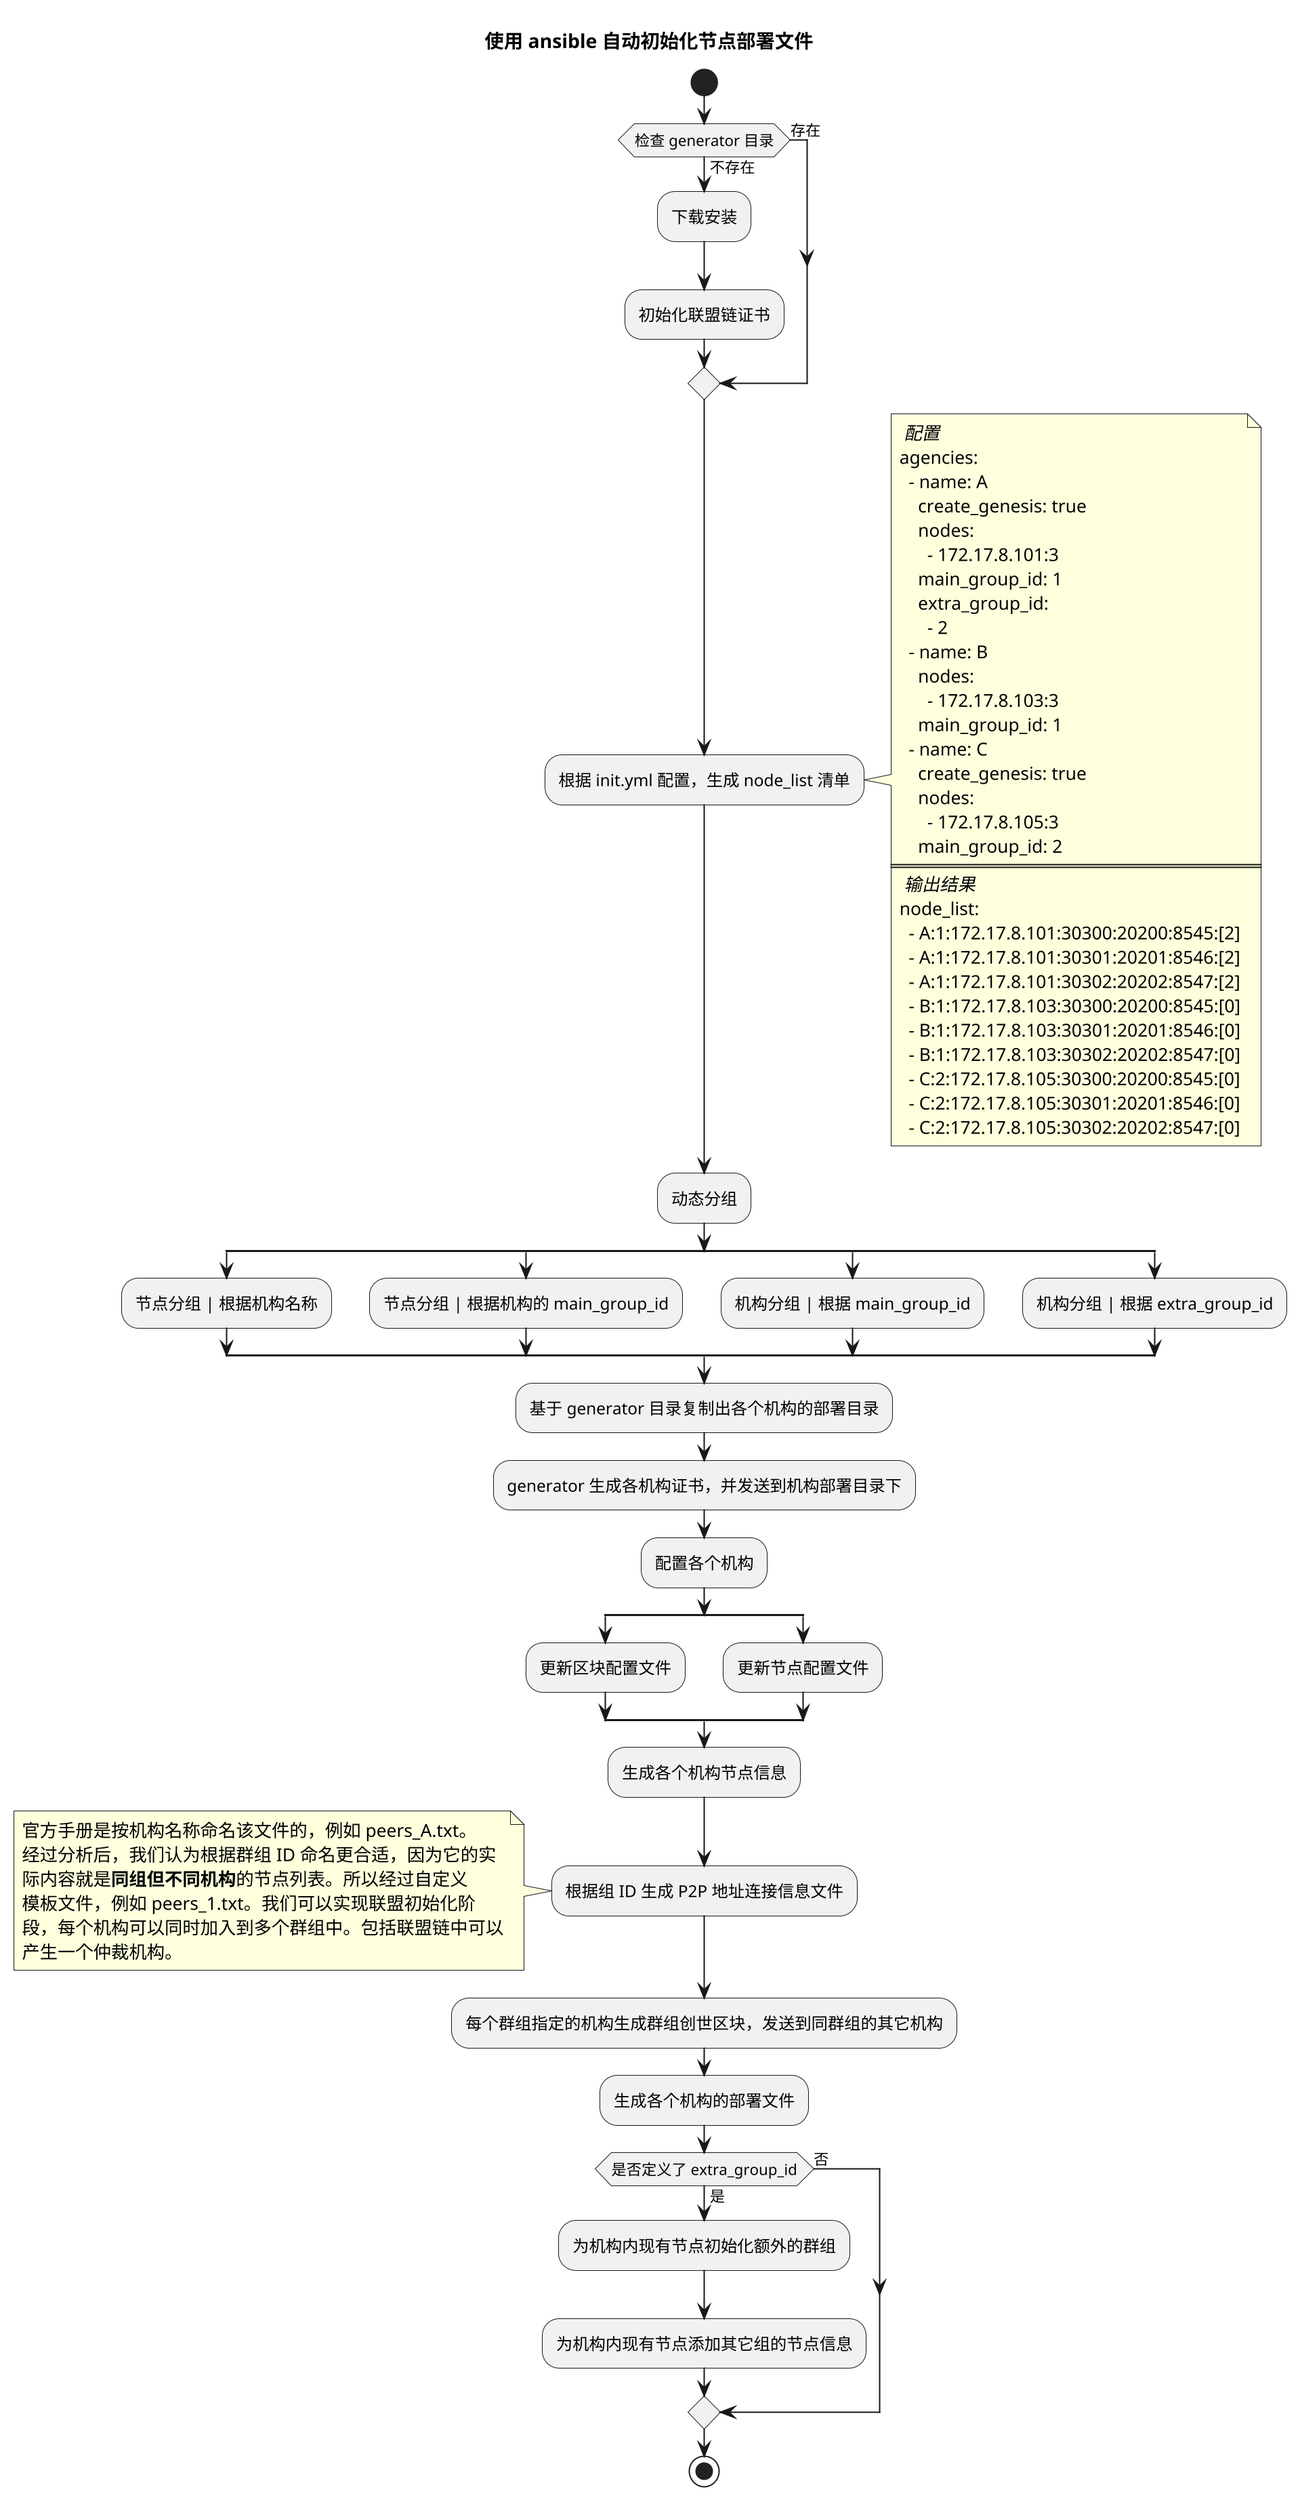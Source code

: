@startuml

scale 1920 width

title 使用 ansible 自动初始化节点部署文件

start

if (检查 generator 目录) then (不存在)
  :下载安装;
  :初始化联盟链证书;
else (存在)
endif
:根据 init.yml 配置，生成 node_list 清单;
note right
  // 配置 //
  agencies:
    - name: A
      create_genesis: true
      nodes:
        - 172.17.8.101:3
      main_group_id: 1
      extra_group_id:
        - 2
    - name: B
      nodes:
        - 172.17.8.103:3
      main_group_id: 1
    - name: C
      create_genesis: true
      nodes:
        - 172.17.8.105:3
      main_group_id: 2
  ====
  // 输出结果 //
  node_list:
    - A:1:172.17.8.101:30300:20200:8545:[2]
    - A:1:172.17.8.101:30301:20201:8546:[2]
    - A:1:172.17.8.101:30302:20202:8547:[2]
    - B:1:172.17.8.103:30300:20200:8545:[0]
    - B:1:172.17.8.103:30301:20201:8546:[0]
    - B:1:172.17.8.103:30302:20202:8547:[0]
    - C:2:172.17.8.105:30300:20200:8545:[0]
    - C:2:172.17.8.105:30301:20201:8546:[0]
    - C:2:172.17.8.105:30302:20202:8547:[0]
end note

:动态分组;
split
  :节点分组 | 根据机构名称;
split again
  :节点分组 | 根据机构的 main_group_id;
split again
  :机构分组 | 根据 main_group_id;
split again
  :机构分组 | 根据 extra_group_id;
end split

:基于 generator 目录复制出各个机构的部署目录;

:generator 生成各机构证书，并发送到机构部署目录下;

:配置各个机构;
split
  :更新区块配置文件;
split again
  :更新节点配置文件;
end split

:生成各个机构节点信息;

:根据组 ID 生成 P2P 地址连接信息文件;
note left
  官方手册是按机构名称命名该文件的，例如 peers_A.txt。
  经过分析后，我们认为根据群组 ID 命名更合适，因为它的实
  际内容就是**同组但不同机构**的节点列表。所以经过自定义
  模板文件，例如 peers_1.txt。我们可以实现联盟初始化阶
  段，每个机构可以同时加入到多个群组中。包括联盟链中可以
  产生一个仲裁机构。
end note

:每个群组指定的机构生成群组创世区块，发送到同群组的其它机构;

:生成各个机构的部署文件;
if (是否定义了 extra_group_id) then (是)
  :为机构内现有节点初始化额外的群组;
  :为机构内现有节点添加其它组的节点信息;
else (否)
endif

stop

@enduml
